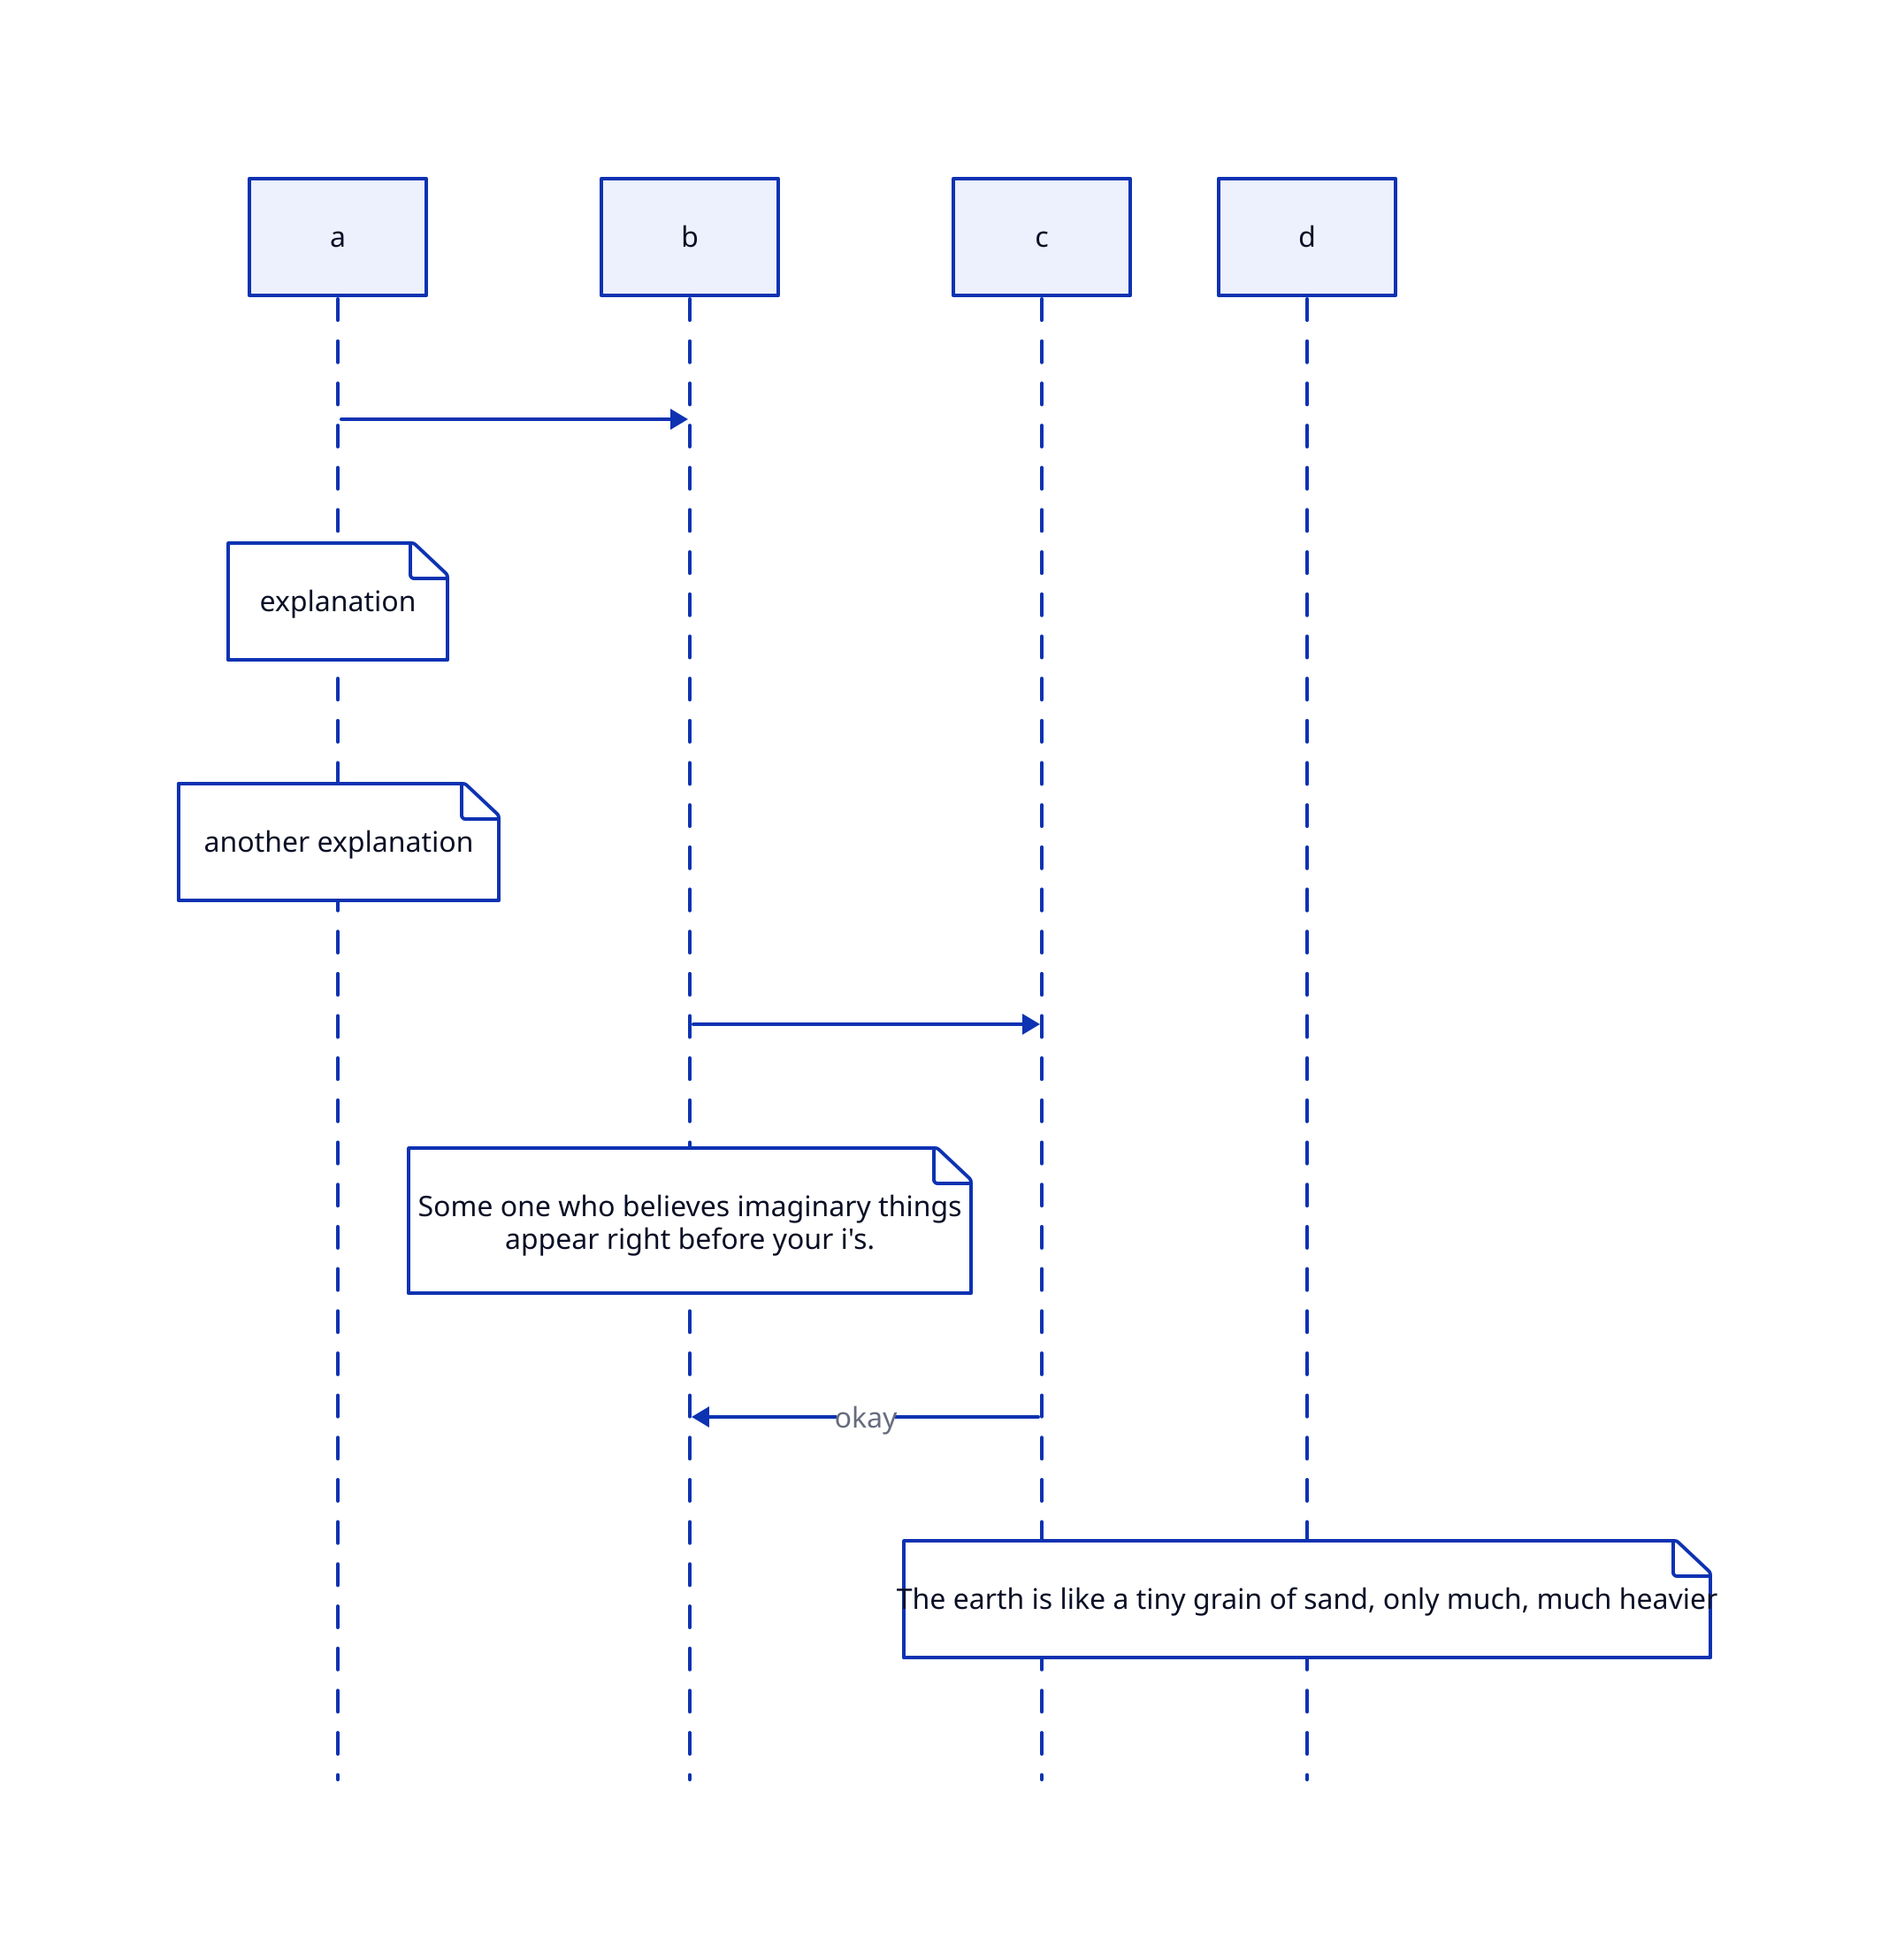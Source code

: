 shape: sequence_diagram
a; b; c; d
a -> b
a.explanation
a.another explanation
b -> c
b."Some one who believes imaginary things\n appear right before your i's."
c -> b: okay
d."The earth is like a tiny grain of sand, only much, much heavier"

